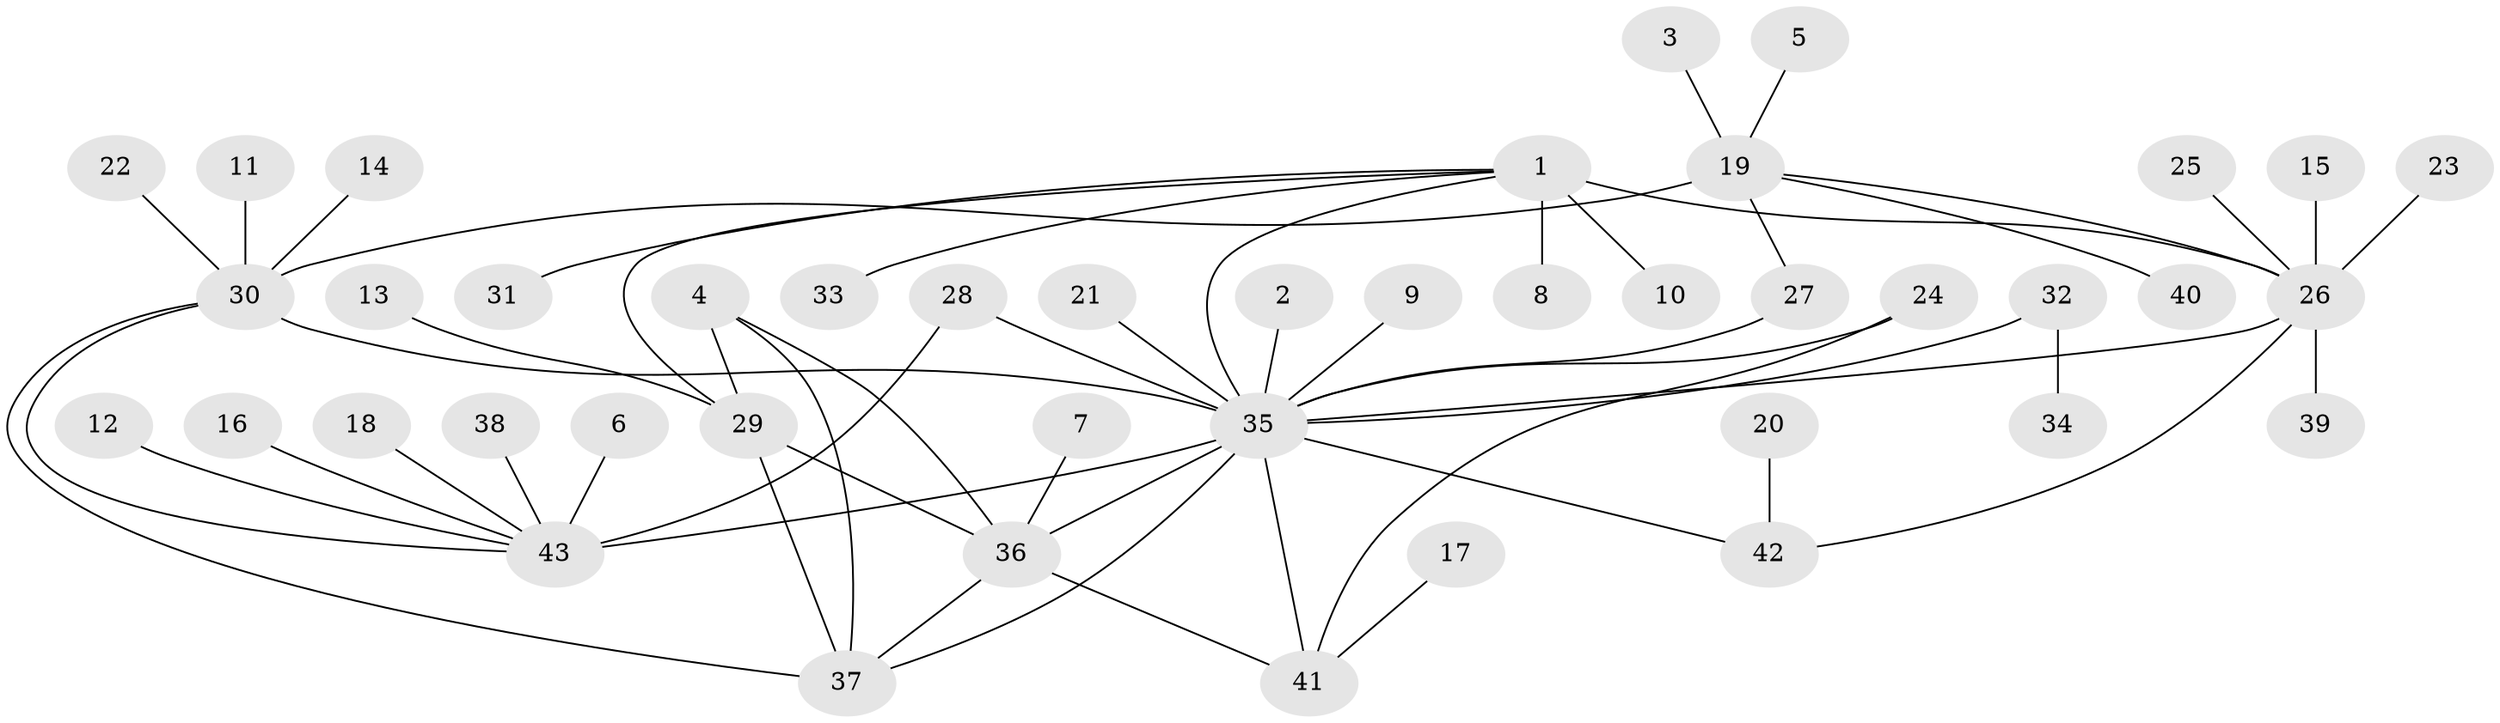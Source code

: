 // original degree distribution, {11: 0.012345679012345678, 5: 0.037037037037037035, 4: 0.08641975308641975, 6: 0.037037037037037035, 8: 0.037037037037037035, 12: 0.024691358024691357, 7: 0.024691358024691357, 1: 0.6049382716049383, 2: 0.09876543209876543, 3: 0.037037037037037035}
// Generated by graph-tools (version 1.1) at 2025/50/03/09/25 03:50:36]
// undirected, 43 vertices, 56 edges
graph export_dot {
graph [start="1"]
  node [color=gray90,style=filled];
  1;
  2;
  3;
  4;
  5;
  6;
  7;
  8;
  9;
  10;
  11;
  12;
  13;
  14;
  15;
  16;
  17;
  18;
  19;
  20;
  21;
  22;
  23;
  24;
  25;
  26;
  27;
  28;
  29;
  30;
  31;
  32;
  33;
  34;
  35;
  36;
  37;
  38;
  39;
  40;
  41;
  42;
  43;
  1 -- 8 [weight=1.0];
  1 -- 10 [weight=1.0];
  1 -- 26 [weight=3.0];
  1 -- 29 [weight=1.0];
  1 -- 31 [weight=1.0];
  1 -- 33 [weight=1.0];
  1 -- 35 [weight=1.0];
  2 -- 35 [weight=1.0];
  3 -- 19 [weight=1.0];
  4 -- 29 [weight=1.0];
  4 -- 36 [weight=1.0];
  4 -- 37 [weight=1.0];
  5 -- 19 [weight=1.0];
  6 -- 43 [weight=1.0];
  7 -- 36 [weight=1.0];
  9 -- 35 [weight=1.0];
  11 -- 30 [weight=1.0];
  12 -- 43 [weight=1.0];
  13 -- 29 [weight=1.0];
  14 -- 30 [weight=1.0];
  15 -- 26 [weight=1.0];
  16 -- 43 [weight=1.0];
  17 -- 41 [weight=1.0];
  18 -- 43 [weight=1.0];
  19 -- 26 [weight=1.0];
  19 -- 27 [weight=1.0];
  19 -- 30 [weight=3.0];
  19 -- 40 [weight=1.0];
  20 -- 42 [weight=1.0];
  21 -- 35 [weight=1.0];
  22 -- 30 [weight=1.0];
  23 -- 26 [weight=1.0];
  24 -- 35 [weight=1.0];
  24 -- 41 [weight=2.0];
  25 -- 26 [weight=1.0];
  26 -- 35 [weight=1.0];
  26 -- 39 [weight=1.0];
  26 -- 42 [weight=1.0];
  27 -- 35 [weight=1.0];
  28 -- 35 [weight=1.0];
  28 -- 43 [weight=2.0];
  29 -- 36 [weight=1.0];
  29 -- 37 [weight=1.0];
  30 -- 35 [weight=1.0];
  30 -- 37 [weight=1.0];
  30 -- 43 [weight=1.0];
  32 -- 34 [weight=1.0];
  32 -- 35 [weight=1.0];
  35 -- 36 [weight=1.0];
  35 -- 37 [weight=1.0];
  35 -- 41 [weight=2.0];
  35 -- 42 [weight=1.0];
  35 -- 43 [weight=2.0];
  36 -- 37 [weight=1.0];
  36 -- 41 [weight=1.0];
  38 -- 43 [weight=1.0];
}
